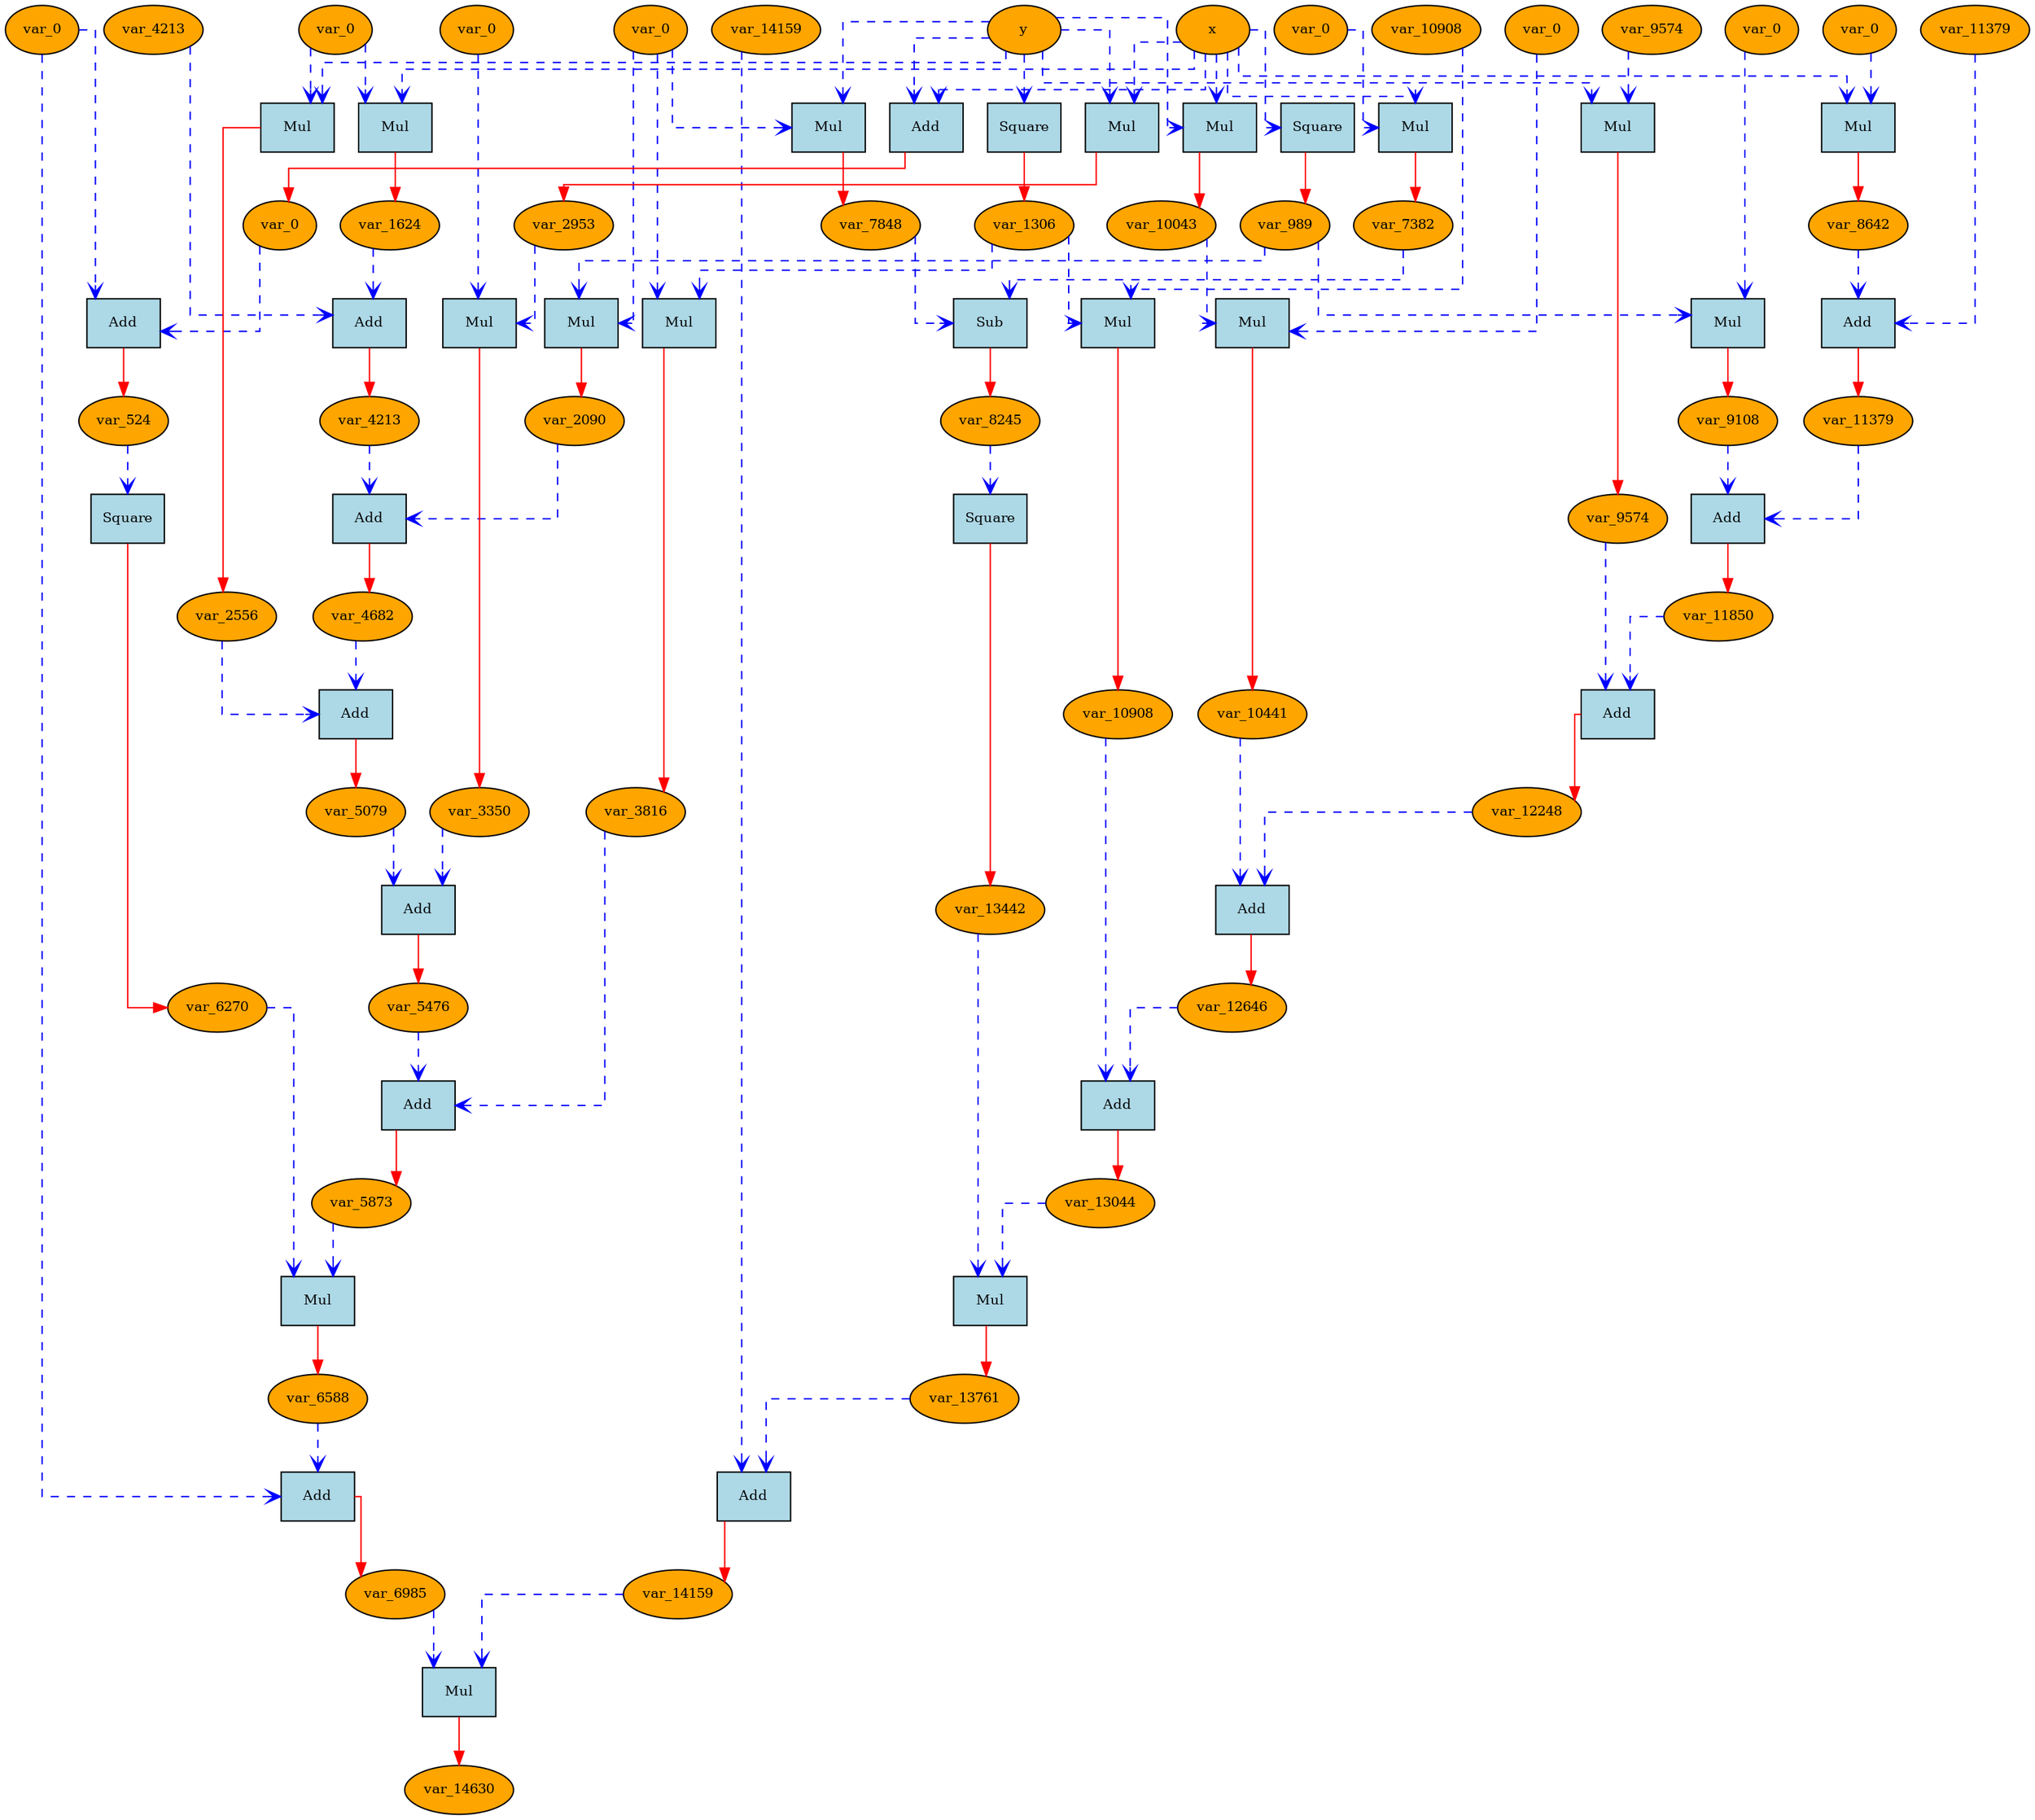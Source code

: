 digraph ComputationGraph {
      // start graph
                    splines=ortho;
                  // orthogonal edges
                    node [shape=ellipse, style=filled, fillcolor=lightgoldenrod1, fontsize=10];
    { rank=source; "0x26dd2444ea0"; "0x26dd244c310"; "0x26dd2424b90"; "0x26dd2444900"; "0x26dd24444a0"; "0x26dd2444b80"; "0x26dd244b7d0"; "0x26dd2424c30"; "0x26dd2444fe0"; "0x26dd244af10"; "0x26dd244a650"; "0x26dd2436220"; "0x26dd2444c20"; "0x26dd2436180"; "0x26dd2444f40"; }
    "0x26dd2424b90" [label="x", style=filled, fillcolor=orange];
    "0x26dd2424c30" [label="y", style=filled, fillcolor=orange];
    "0x26dd242c2f0" [label="Add", shape=box, style=filled, fillcolor=lightblue];
    "0x26dd2444360" [label="var_0", style=filled, fillcolor=orange];
    "0x26dd2424b90" -> "0x26dd242c2f0" [style=dashed, color=blue, arrowhead=vee];
    "0x26dd2424c30" -> "0x26dd242c2f0" [style=dashed, color=blue, arrowhead=vee];
    "0x26dd242c2f0" -> "0x26dd2444360" [style=solid, color=red, arrowtail=vee];
    "0x26dd2436180" [label="var_0", style=filled, fillcolor=orange];
    "0x26dd242c050" [label="Add", shape=box, style=filled, fillcolor=lightblue];
    "0x26dd2444d60" [label="var_524", style=filled, fillcolor=orange];
    "0x26dd2444360" -> "0x26dd242c050" [style=dashed, color=blue, arrowhead=vee];
    "0x26dd2436180" -> "0x26dd242c050" [style=dashed, color=blue, arrowhead=vee];
    "0x26dd242c050" -> "0x26dd2444d60" [style=solid, color=red, arrowtail=vee];
    "0x26dd242c590" [label="Square", shape=box, style=filled, fillcolor=lightblue];
    "0x26dd2444400" [label="var_989", style=filled, fillcolor=orange];
    "0x26dd2424b90" -> "0x26dd242c590" [style=dashed, color=blue, arrowhead=vee];
    "0x26dd242c590" -> "0x26dd2444400" [style=solid, color=red, arrowtail=vee];
    "0x26dd242c0e0" [label="Square", shape=box, style=filled, fillcolor=lightblue];
    "0x26dd2444540" [label="var_1306", style=filled, fillcolor=orange];
    "0x26dd2424c30" -> "0x26dd242c0e0" [style=dashed, color=blue, arrowhead=vee];
    "0x26dd242c0e0" -> "0x26dd2444540" [style=solid, color=red, arrowtail=vee];
    "0x26dd24444a0" [label="var_0", style=filled, fillcolor=orange];
    "0x26dd242c110" [label="Mul", shape=box, style=filled, fillcolor=lightblue];
    "0x26dd24447c0" [label="var_1624", style=filled, fillcolor=orange];
    "0x26dd24444a0" -> "0x26dd242c110" [style=dashed, color=blue, arrowhead=vee];
    "0x26dd2424b90" -> "0x26dd242c110" [style=dashed, color=blue, arrowhead=vee];
    "0x26dd242c110" -> "0x26dd24447c0" [style=solid, color=red, arrowtail=vee];
    "0x26dd2444ea0" [label="var_0", style=filled, fillcolor=orange];
    "0x26dd242c140" [label="Mul", shape=box, style=filled, fillcolor=lightblue];
    "0x26dd24449a0" [label="var_2090", style=filled, fillcolor=orange];
    "0x26dd2444ea0" -> "0x26dd242c140" [style=dashed, color=blue, arrowhead=vee];
    "0x26dd2444400" -> "0x26dd242c140" [style=dashed, color=blue, arrowhead=vee];
    "0x26dd242c140" -> "0x26dd24449a0" [style=solid, color=red, arrowtail=vee];
    "0x26dd242c1a0" [label="Mul", shape=box, style=filled, fillcolor=lightblue];
    "0x26dd2444680" [label="var_2556", style=filled, fillcolor=orange];
    "0x26dd24444a0" -> "0x26dd242c1a0" [style=dashed, color=blue, arrowhead=vee];
    "0x26dd2424c30" -> "0x26dd242c1a0" [style=dashed, color=blue, arrowhead=vee];
    "0x26dd242c1a0" -> "0x26dd2444680" [style=solid, color=red, arrowtail=vee];
    "0x26dd242c1d0" [label="Mul", shape=box, style=filled, fillcolor=lightblue];
    "0x26dd2444cc0" [label="var_2953", style=filled, fillcolor=orange];
    "0x26dd2424b90" -> "0x26dd242c1d0" [style=dashed, color=blue, arrowhead=vee];
    "0x26dd2424c30" -> "0x26dd242c1d0" [style=dashed, color=blue, arrowhead=vee];
    "0x26dd242c1d0" -> "0x26dd2444cc0" [style=solid, color=red, arrowtail=vee];
    "0x26dd2444b80" [label="var_0", style=filled, fillcolor=orange];
    "0x26dd242c650" [label="Mul", shape=box, style=filled, fillcolor=lightblue];
    "0x26dd2444e00" [label="var_3350", style=filled, fillcolor=orange];
    "0x26dd2444b80" -> "0x26dd242c650" [style=dashed, color=blue, arrowhead=vee];
    "0x26dd2444cc0" -> "0x26dd242c650" [style=dashed, color=blue, arrowhead=vee];
    "0x26dd242c650" -> "0x26dd2444e00" [style=solid, color=red, arrowtail=vee];
    "0x26dd242c320" [label="Mul", shape=box, style=filled, fillcolor=lightblue];
    "0x26dd2444a40" [label="var_3816", style=filled, fillcolor=orange];
    "0x26dd2444ea0" -> "0x26dd242c320" [style=dashed, color=blue, arrowhead=vee];
    "0x26dd2444540" -> "0x26dd242c320" [style=dashed, color=blue, arrowhead=vee];
    "0x26dd242c320" -> "0x26dd2444a40" [style=solid, color=red, arrowtail=vee];
    "0x26dd2444f40" [label="var_4213", style=filled, fillcolor=orange];
    "0x26dd242c350" [label="Add", shape=box, style=filled, fillcolor=lightblue];
    "0x26dd2445080" [label="var_4213", style=filled, fillcolor=orange];
    "0x26dd2444f40" -> "0x26dd242c350" [style=dashed, color=blue, arrowhead=vee];
    "0x26dd24447c0" -> "0x26dd242c350" [style=dashed, color=blue, arrowhead=vee];
    "0x26dd242c350" -> "0x26dd2445080" [style=solid, color=red, arrowtail=vee];
    "0x26dd242c560" [label="Add", shape=box, style=filled, fillcolor=lightblue];
    "0x26dd24442c0" [label="var_4682", style=filled, fillcolor=orange];
    "0x26dd2445080" -> "0x26dd242c560" [style=dashed, color=blue, arrowhead=vee];
    "0x26dd24449a0" -> "0x26dd242c560" [style=dashed, color=blue, arrowhead=vee];
    "0x26dd242c560" -> "0x26dd24442c0" [style=solid, color=red, arrowtail=vee];
    "0x26dd242c380" [label="Add", shape=box, style=filled, fillcolor=lightblue];
    "0x26dd2444ae0" [label="var_5079", style=filled, fillcolor=orange];
    "0x26dd24442c0" -> "0x26dd242c380" [style=dashed, color=blue, arrowhead=vee];
    "0x26dd2444680" -> "0x26dd242c380" [style=dashed, color=blue, arrowhead=vee];
    "0x26dd242c380" -> "0x26dd2444ae0" [style=solid, color=red, arrowtail=vee];
    "0x26dd242c500" [label="Add", shape=box, style=filled, fillcolor=lightblue];
    "0x26dd24451c0" [label="var_5476", style=filled, fillcolor=orange];
    "0x26dd2444ae0" -> "0x26dd242c500" [style=dashed, color=blue, arrowhead=vee];
    "0x26dd2444e00" -> "0x26dd242c500" [style=dashed, color=blue, arrowhead=vee];
    "0x26dd242c500" -> "0x26dd24451c0" [style=solid, color=red, arrowtail=vee];
    "0x26dd242c530" [label="Add", shape=box, style=filled, fillcolor=lightblue];
    "0x26dd2445120" [label="var_5873", style=filled, fillcolor=orange];
    "0x26dd24451c0" -> "0x26dd242c530" [style=dashed, color=blue, arrowhead=vee];
    "0x26dd2444a40" -> "0x26dd242c530" [style=dashed, color=blue, arrowhead=vee];
    "0x26dd242c530" -> "0x26dd2445120" [style=solid, color=red, arrowtail=vee];
    "0x26dd242c6b0" [label="Square", shape=box, style=filled, fillcolor=lightblue];
    "0x26dd2444860" [label="var_6270", style=filled, fillcolor=orange];
    "0x26dd2444d60" -> "0x26dd242c6b0" [style=dashed, color=blue, arrowhead=vee];
    "0x26dd242c6b0" -> "0x26dd2444860" [style=solid, color=red, arrowtail=vee];
    "0x26dd242c6e0" [label="Mul", shape=box, style=filled, fillcolor=lightblue];
    "0x26dd24445e0" [label="var_6588", style=filled, fillcolor=orange];
    "0x26dd2444860" -> "0x26dd242c6e0" [style=dashed, color=blue, arrowhead=vee];
    "0x26dd2445120" -> "0x26dd242c6e0" [style=dashed, color=blue, arrowhead=vee];
    "0x26dd242c6e0" -> "0x26dd24445e0" [style=solid, color=red, arrowtail=vee];
    "0x26dd2421030" [label="Add", shape=box, style=filled, fillcolor=lightblue];
    "0x26dd2444720" [label="var_6985", style=filled, fillcolor=orange];
    "0x26dd2436180" -> "0x26dd2421030" [style=dashed, color=blue, arrowhead=vee];
    "0x26dd24445e0" -> "0x26dd2421030" [style=dashed, color=blue, arrowhead=vee];
    "0x26dd2421030" -> "0x26dd2444720" [style=solid, color=red, arrowtail=vee];
    "0x26dd2436220" [label="var_0", style=filled, fillcolor=orange];
    "0x26dd2420fa0" [label="Mul", shape=box, style=filled, fillcolor=lightblue];
    "0x26dd244b690" [label="var_7382", style=filled, fillcolor=orange];
    "0x26dd2436220" -> "0x26dd2420fa0" [style=dashed, color=blue, arrowhead=vee];
    "0x26dd2424b90" -> "0x26dd2420fa0" [style=dashed, color=blue, arrowhead=vee];
    "0x26dd2420fa0" -> "0x26dd244b690" [style=solid, color=red, arrowtail=vee];
    "0x26dd2420fd0" [label="Mul", shape=box, style=filled, fillcolor=lightblue];
    "0x26dd244b190" [label="var_7848", style=filled, fillcolor=orange];
    "0x26dd2444ea0" -> "0x26dd2420fd0" [style=dashed, color=blue, arrowhead=vee];
    "0x26dd2424c30" -> "0x26dd2420fd0" [style=dashed, color=blue, arrowhead=vee];
    "0x26dd2420fd0" -> "0x26dd244b190" [style=solid, color=red, arrowtail=vee];
    "0x26dd2421060" [label="Sub", shape=box, style=filled, fillcolor=lightblue];
    "0x26dd244b410" [label="var_8245", style=filled, fillcolor=orange];
    "0x26dd244b690" -> "0x26dd2421060" [style=dashed, color=blue, arrowhead=vee];
    "0x26dd244b190" -> "0x26dd2421060" [style=dashed, color=blue, arrowhead=vee];
    "0x26dd2421060" -> "0x26dd244b410" [style=solid, color=red, arrowtail=vee];
    "0x26dd2444fe0" [label="var_0", style=filled, fillcolor=orange];
    "0x26dd24210f0" [label="Mul", shape=box, style=filled, fillcolor=lightblue];
    "0x26dd244c130" [label="var_8642", style=filled, fillcolor=orange];
    "0x26dd2444fe0" -> "0x26dd24210f0" [style=dashed, color=blue, arrowhead=vee];
    "0x26dd2424b90" -> "0x26dd24210f0" [style=dashed, color=blue, arrowhead=vee];
    "0x26dd24210f0" -> "0x26dd244c130" [style=solid, color=red, arrowtail=vee];
    "0x26dd2444900" [label="var_0", style=filled, fillcolor=orange];
    "0x26dd2421120" [label="Mul", shape=box, style=filled, fillcolor=lightblue];
    "0x26dd244b4b0" [label="var_9108", style=filled, fillcolor=orange];
    "0x26dd2444900" -> "0x26dd2421120" [style=dashed, color=blue, arrowhead=vee];
    "0x26dd2444400" -> "0x26dd2421120" [style=dashed, color=blue, arrowhead=vee];
    "0x26dd2421120" -> "0x26dd244b4b0" [style=solid, color=red, arrowtail=vee];
    "0x26dd244a650" [label="var_9574", style=filled, fillcolor=orange];
    "0x26dd2447c30" [label="Mul", shape=box, style=filled, fillcolor=lightblue];
    "0x26dd244b9b0" [label="var_9574", style=filled, fillcolor=orange];
    "0x26dd244a650" -> "0x26dd2447c30" [style=dashed, color=blue, arrowhead=vee];
    "0x26dd2424c30" -> "0x26dd2447c30" [style=dashed, color=blue, arrowhead=vee];
    "0x26dd2447c30" -> "0x26dd244b9b0" [style=solid, color=red, arrowtail=vee];
    "0x26dd24481a0" [label="Mul", shape=box, style=filled, fillcolor=lightblue];
    "0x26dd244bb90" [label="var_10043", style=filled, fillcolor=orange];
    "0x26dd2424b90" -> "0x26dd24481a0" [style=dashed, color=blue, arrowhead=vee];
    "0x26dd2424c30" -> "0x26dd24481a0" [style=dashed, color=blue, arrowhead=vee];
    "0x26dd24481a0" -> "0x26dd244bb90" [style=solid, color=red, arrowtail=vee];
    "0x26dd2444c20" [label="var_0", style=filled, fillcolor=orange];
    "0x26dd24480e0" [label="Mul", shape=box, style=filled, fillcolor=lightblue];
    "0x26dd244b230" [label="var_10441", style=filled, fillcolor=orange];
    "0x26dd2444c20" -> "0x26dd24480e0" [style=dashed, color=blue, arrowhead=vee];
    "0x26dd244bb90" -> "0x26dd24480e0" [style=dashed, color=blue, arrowhead=vee];
    "0x26dd24480e0" -> "0x26dd244b230" [style=solid, color=red, arrowtail=vee];
    "0x26dd244af10" [label="var_10908", style=filled, fillcolor=orange];
    "0x26dd2447c60" [label="Mul", shape=box, style=filled, fillcolor=lightblue];
    "0x26dd244a970" [label="var_10908", style=filled, fillcolor=orange];
    "0x26dd244af10" -> "0x26dd2447c60" [style=dashed, color=blue, arrowhead=vee];
    "0x26dd2444540" -> "0x26dd2447c60" [style=dashed, color=blue, arrowhead=vee];
    "0x26dd2447c60" -> "0x26dd244a970" [style=solid, color=red, arrowtail=vee];
    "0x26dd244b7d0" [label="var_11379", style=filled, fillcolor=orange];
    "0x26dd2447e40" [label="Add", shape=box, style=filled, fillcolor=lightblue];
    "0x26dd244b0f0" [label="var_11379", style=filled, fillcolor=orange];
    "0x26dd244b7d0" -> "0x26dd2447e40" [style=dashed, color=blue, arrowhead=vee];
    "0x26dd244c130" -> "0x26dd2447e40" [style=dashed, color=blue, arrowhead=vee];
    "0x26dd2447e40" -> "0x26dd244b0f0" [style=solid, color=red, arrowtail=vee];
    "0x26dd24481d0" [label="Add", shape=box, style=filled, fillcolor=lightblue];
    "0x26dd244ba50" [label="var_11850", style=filled, fillcolor=orange];
    "0x26dd244b0f0" -> "0x26dd24481d0" [style=dashed, color=blue, arrowhead=vee];
    "0x26dd244b4b0" -> "0x26dd24481d0" [style=dashed, color=blue, arrowhead=vee];
    "0x26dd24481d0" -> "0x26dd244ba50" [style=solid, color=red, arrowtail=vee];
    "0x26dd2447ff0" [label="Add", shape=box, style=filled, fillcolor=lightblue];
    "0x26dd244baf0" [label="var_12248", style=filled, fillcolor=orange];
    "0x26dd244ba50" -> "0x26dd2447ff0" [style=dashed, color=blue, arrowhead=vee];
    "0x26dd244b9b0" -> "0x26dd2447ff0" [style=dashed, color=blue, arrowhead=vee];
    "0x26dd2447ff0" -> "0x26dd244baf0" [style=solid, color=red, arrowtail=vee];
    "0x26dd24480b0" [label="Add", shape=box, style=filled, fillcolor=lightblue];
    "0x26dd244aab0" [label="var_12646", style=filled, fillcolor=orange];
    "0x26dd244baf0" -> "0x26dd24480b0" [style=dashed, color=blue, arrowhead=vee];
    "0x26dd244b230" -> "0x26dd24480b0" [style=dashed, color=blue, arrowhead=vee];
    "0x26dd24480b0" -> "0x26dd244aab0" [style=solid, color=red, arrowtail=vee];
    "0x26dd2447e10" [label="Add", shape=box, style=filled, fillcolor=lightblue];
    "0x26dd244afb0" [label="var_13044", style=filled, fillcolor=orange];
    "0x26dd244aab0" -> "0x26dd2447e10" [style=dashed, color=blue, arrowhead=vee];
    "0x26dd244a970" -> "0x26dd2447e10" [style=dashed, color=blue, arrowhead=vee];
    "0x26dd2447e10" -> "0x26dd244afb0" [style=solid, color=red, arrowtail=vee];
    "0x26dd2447e70" [label="Square", shape=box, style=filled, fillcolor=lightblue];
    "0x26dd244add0" [label="var_13442", style=filled, fillcolor=orange];
    "0x26dd244b410" -> "0x26dd2447e70" [style=dashed, color=blue, arrowhead=vee];
    "0x26dd2447e70" -> "0x26dd244add0" [style=solid, color=red, arrowtail=vee];
    "0x26dd2448200" [label="Mul", shape=box, style=filled, fillcolor=lightblue];
    "0x26dd244bc30" [label="var_13761", style=filled, fillcolor=orange];
    "0x26dd244add0" -> "0x26dd2448200" [style=dashed, color=blue, arrowhead=vee];
    "0x26dd244afb0" -> "0x26dd2448200" [style=dashed, color=blue, arrowhead=vee];
    "0x26dd2448200" -> "0x26dd244bc30" [style=solid, color=red, arrowtail=vee];
    "0x26dd244c310" [label="var_14159", style=filled, fillcolor=orange];
    "0x26dd2448230" [label="Add", shape=box, style=filled, fillcolor=lightblue];
    "0x26dd244bff0" [label="var_14159", style=filled, fillcolor=orange];
    "0x26dd244c310" -> "0x26dd2448230" [style=dashed, color=blue, arrowhead=vee];
    "0x26dd244bc30" -> "0x26dd2448230" [style=dashed, color=blue, arrowhead=vee];
    "0x26dd2448230" -> "0x26dd244bff0" [style=solid, color=red, arrowtail=vee];
    "0x26dd2448110" [label="Mul", shape=box, style=filled, fillcolor=lightblue];
    "0x26dd244b550" [label="var_14630", style=filled, fillcolor=orange];
    "0x26dd2444720" -> "0x26dd2448110" [style=dashed, color=blue, arrowhead=vee];
    "0x26dd244bff0" -> "0x26dd2448110" [style=dashed, color=blue, arrowhead=vee];
    "0x26dd2448110" -> "0x26dd244b550" [style=solid, color=red, arrowtail=vee];
}
